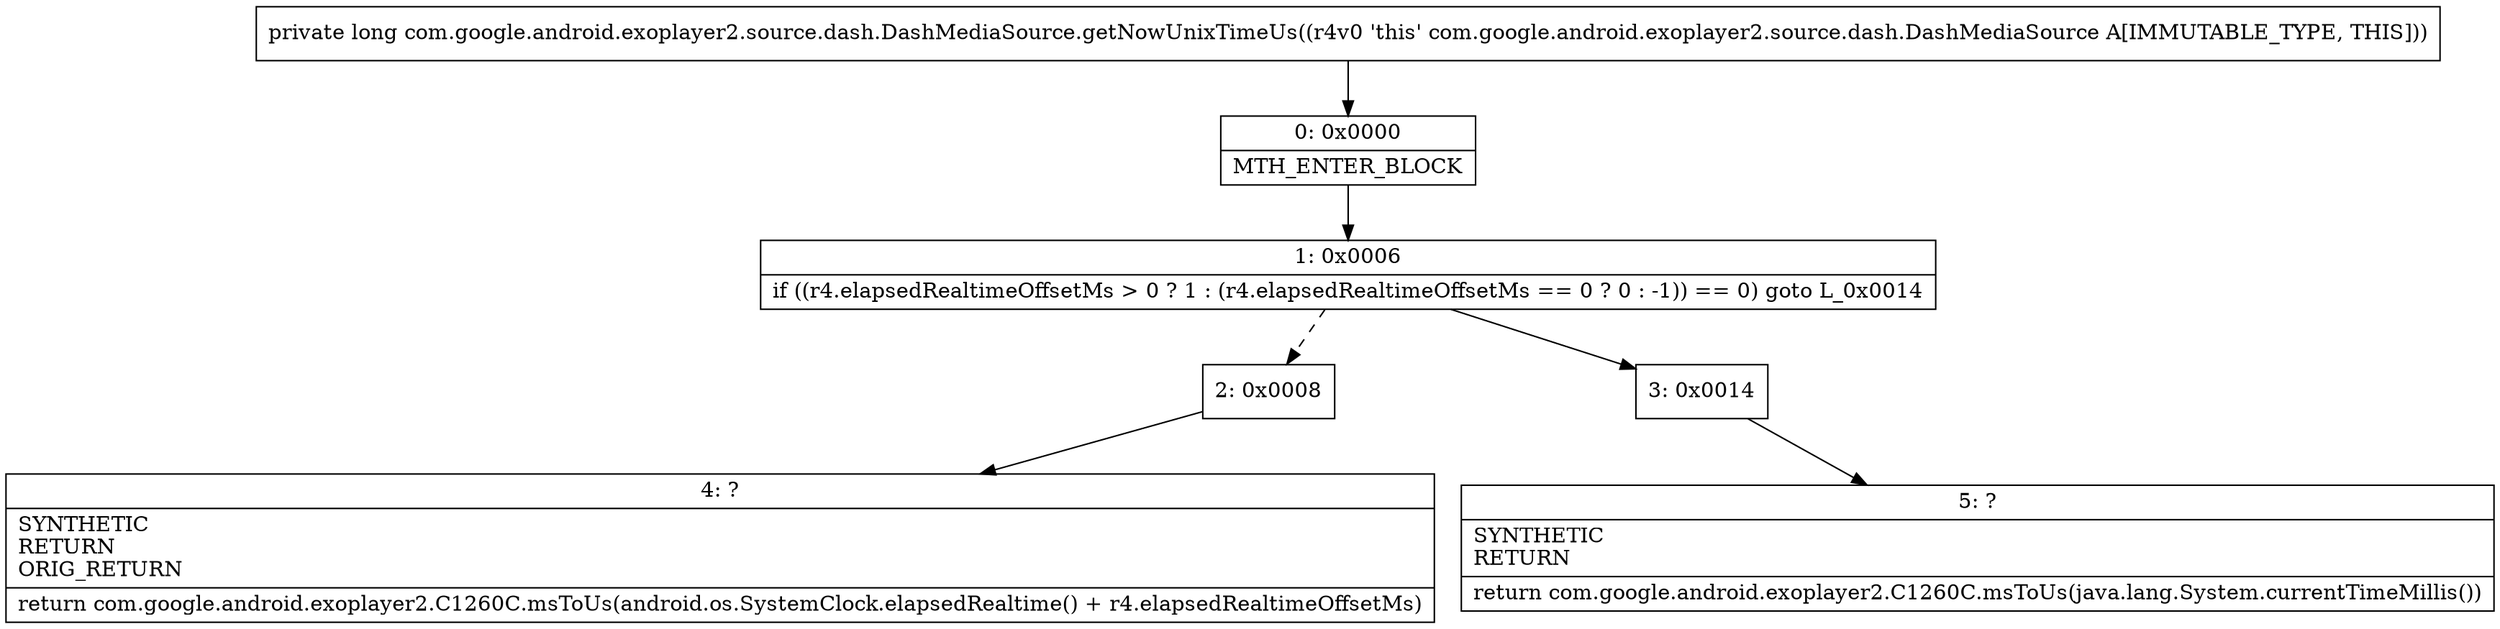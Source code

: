 digraph "CFG forcom.google.android.exoplayer2.source.dash.DashMediaSource.getNowUnixTimeUs()J" {
Node_0 [shape=record,label="{0\:\ 0x0000|MTH_ENTER_BLOCK\l}"];
Node_1 [shape=record,label="{1\:\ 0x0006|if ((r4.elapsedRealtimeOffsetMs \> 0 ? 1 : (r4.elapsedRealtimeOffsetMs == 0 ? 0 : \-1)) == 0) goto L_0x0014\l}"];
Node_2 [shape=record,label="{2\:\ 0x0008}"];
Node_3 [shape=record,label="{3\:\ 0x0014}"];
Node_4 [shape=record,label="{4\:\ ?|SYNTHETIC\lRETURN\lORIG_RETURN\l|return com.google.android.exoplayer2.C1260C.msToUs(android.os.SystemClock.elapsedRealtime() + r4.elapsedRealtimeOffsetMs)\l}"];
Node_5 [shape=record,label="{5\:\ ?|SYNTHETIC\lRETURN\l|return com.google.android.exoplayer2.C1260C.msToUs(java.lang.System.currentTimeMillis())\l}"];
MethodNode[shape=record,label="{private long com.google.android.exoplayer2.source.dash.DashMediaSource.getNowUnixTimeUs((r4v0 'this' com.google.android.exoplayer2.source.dash.DashMediaSource A[IMMUTABLE_TYPE, THIS])) }"];
MethodNode -> Node_0;
Node_0 -> Node_1;
Node_1 -> Node_2[style=dashed];
Node_1 -> Node_3;
Node_2 -> Node_4;
Node_3 -> Node_5;
}

